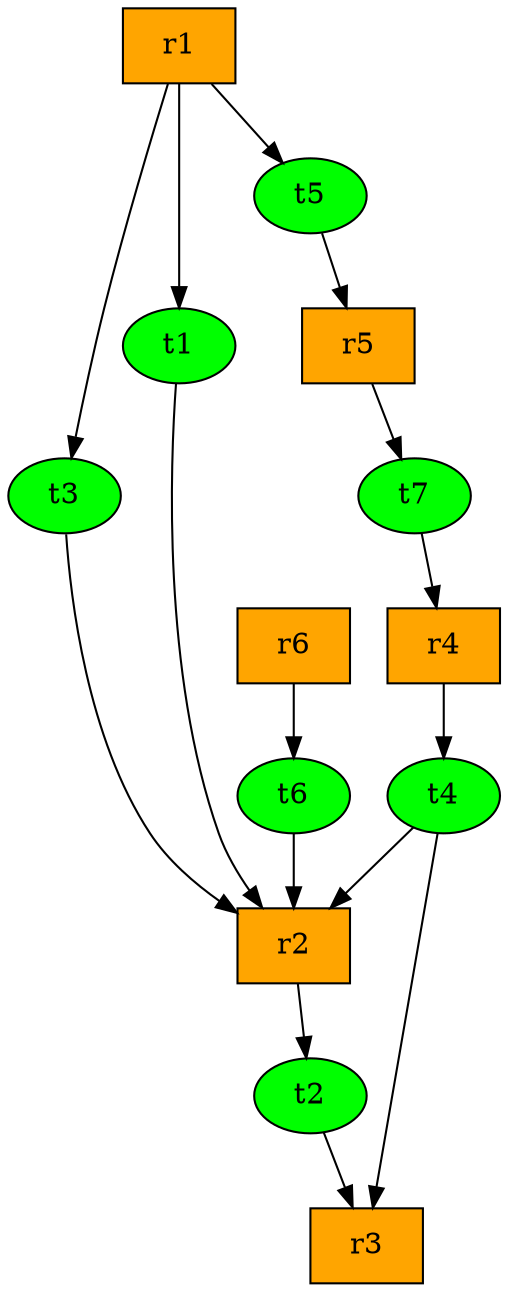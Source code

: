 digraph {
t1 [style=filled, fillcolor=green];
t2 [style=filled, fillcolor=green];
t3 [style=filled, fillcolor=green];
t4 [style=filled, fillcolor=green];
t5 [style=filled, fillcolor=green];
t6 [style=filled, fillcolor=green];
t7 [style=filled, fillcolor=green];
r1 [shape=box, style=filled, fillcolor=orange];
r2 [shape=box, style=filled, fillcolor=orange];
r3 [shape=box, style=filled, fillcolor=orange];
r4 [shape=box, style=filled, fillcolor=orange];
r5 [shape=box, style=filled, fillcolor=orange];
r6 [shape=box, style=filled, fillcolor=orange];
t1 -> r2;
t2 -> r3;
t3 -> r2;
t4 -> r2;
t4 -> r3;
t5 -> r5;
t6 -> r2;
t7 -> r4;
r1 -> t1;
r1 -> t3;
r1 -> t5;
r2 -> t2;
r4 -> t4;
r5 -> t7;
r6 -> t6;
}
